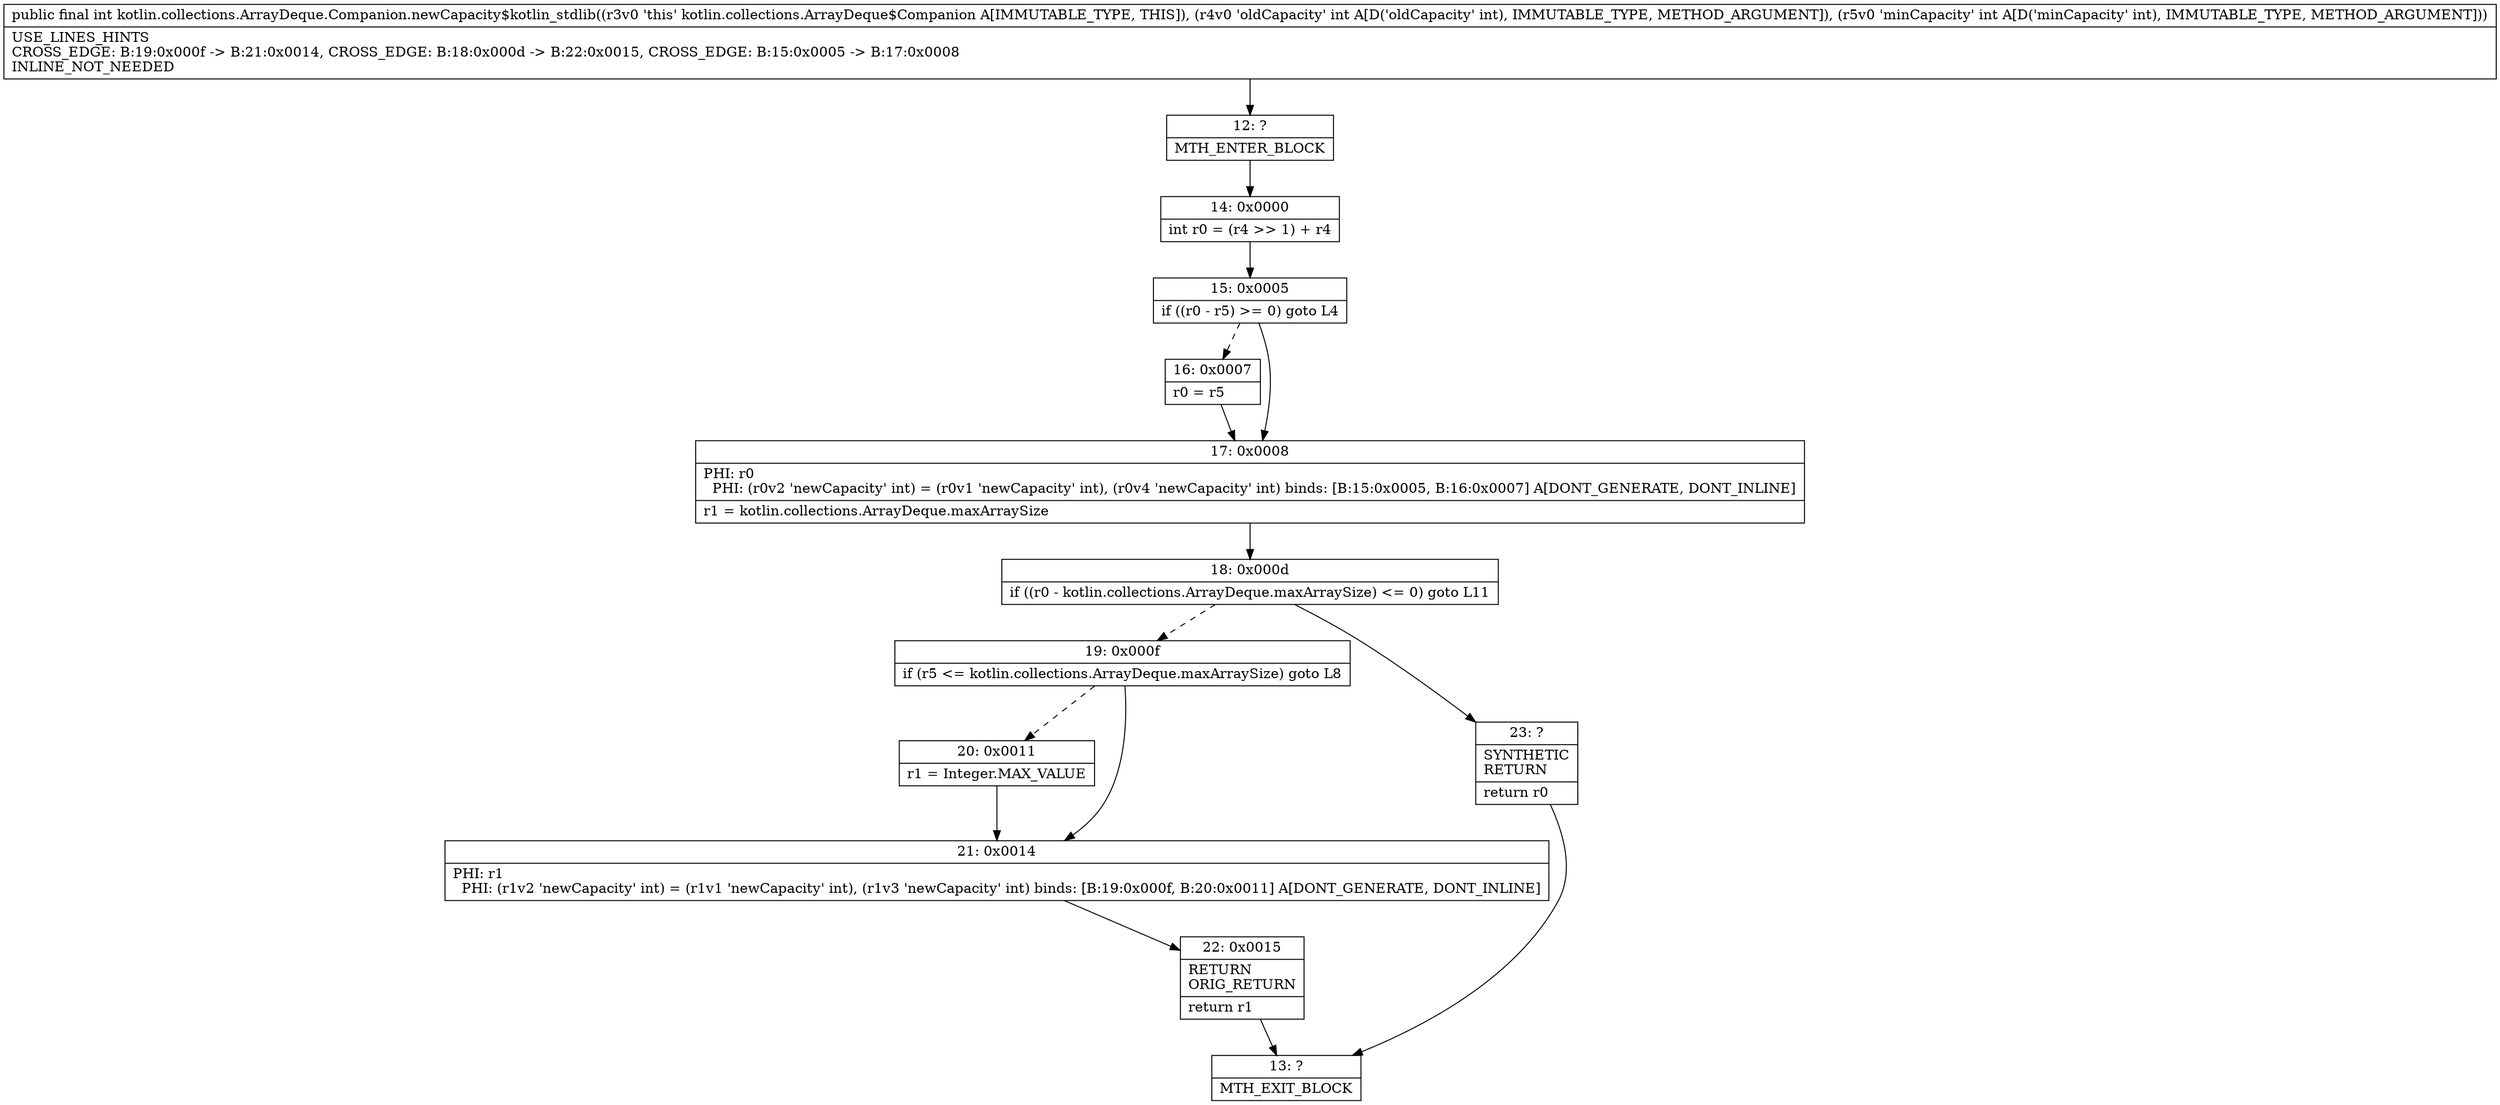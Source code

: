 digraph "CFG forkotlin.collections.ArrayDeque.Companion.newCapacity$kotlin_stdlib(II)I" {
Node_12 [shape=record,label="{12\:\ ?|MTH_ENTER_BLOCK\l}"];
Node_14 [shape=record,label="{14\:\ 0x0000|int r0 = (r4 \>\> 1) + r4\l}"];
Node_15 [shape=record,label="{15\:\ 0x0005|if ((r0 \- r5) \>= 0) goto L4\l}"];
Node_16 [shape=record,label="{16\:\ 0x0007|r0 = r5\l}"];
Node_17 [shape=record,label="{17\:\ 0x0008|PHI: r0 \l  PHI: (r0v2 'newCapacity' int) = (r0v1 'newCapacity' int), (r0v4 'newCapacity' int) binds: [B:15:0x0005, B:16:0x0007] A[DONT_GENERATE, DONT_INLINE]\l|r1 = kotlin.collections.ArrayDeque.maxArraySize\l}"];
Node_18 [shape=record,label="{18\:\ 0x000d|if ((r0 \- kotlin.collections.ArrayDeque.maxArraySize) \<= 0) goto L11\l}"];
Node_19 [shape=record,label="{19\:\ 0x000f|if (r5 \<= kotlin.collections.ArrayDeque.maxArraySize) goto L8\l}"];
Node_20 [shape=record,label="{20\:\ 0x0011|r1 = Integer.MAX_VALUE\l}"];
Node_21 [shape=record,label="{21\:\ 0x0014|PHI: r1 \l  PHI: (r1v2 'newCapacity' int) = (r1v1 'newCapacity' int), (r1v3 'newCapacity' int) binds: [B:19:0x000f, B:20:0x0011] A[DONT_GENERATE, DONT_INLINE]\l}"];
Node_22 [shape=record,label="{22\:\ 0x0015|RETURN\lORIG_RETURN\l|return r1\l}"];
Node_13 [shape=record,label="{13\:\ ?|MTH_EXIT_BLOCK\l}"];
Node_23 [shape=record,label="{23\:\ ?|SYNTHETIC\lRETURN\l|return r0\l}"];
MethodNode[shape=record,label="{public final int kotlin.collections.ArrayDeque.Companion.newCapacity$kotlin_stdlib((r3v0 'this' kotlin.collections.ArrayDeque$Companion A[IMMUTABLE_TYPE, THIS]), (r4v0 'oldCapacity' int A[D('oldCapacity' int), IMMUTABLE_TYPE, METHOD_ARGUMENT]), (r5v0 'minCapacity' int A[D('minCapacity' int), IMMUTABLE_TYPE, METHOD_ARGUMENT]))  | USE_LINES_HINTS\lCROSS_EDGE: B:19:0x000f \-\> B:21:0x0014, CROSS_EDGE: B:18:0x000d \-\> B:22:0x0015, CROSS_EDGE: B:15:0x0005 \-\> B:17:0x0008\lINLINE_NOT_NEEDED\l}"];
MethodNode -> Node_12;Node_12 -> Node_14;
Node_14 -> Node_15;
Node_15 -> Node_16[style=dashed];
Node_15 -> Node_17;
Node_16 -> Node_17;
Node_17 -> Node_18;
Node_18 -> Node_19[style=dashed];
Node_18 -> Node_23;
Node_19 -> Node_20[style=dashed];
Node_19 -> Node_21;
Node_20 -> Node_21;
Node_21 -> Node_22;
Node_22 -> Node_13;
Node_23 -> Node_13;
}

